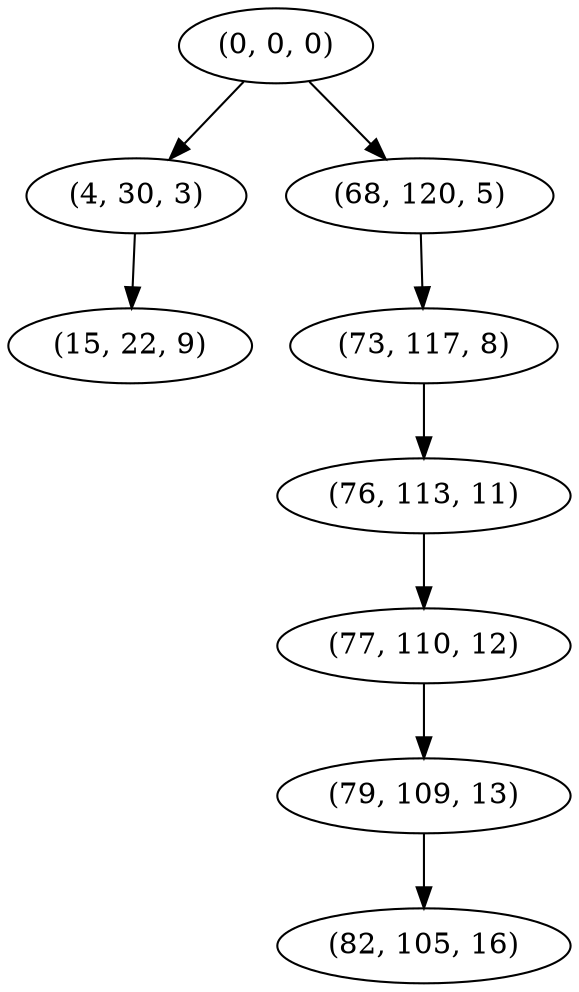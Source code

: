 digraph tree {
    "(0, 0, 0)";
    "(4, 30, 3)";
    "(15, 22, 9)";
    "(68, 120, 5)";
    "(73, 117, 8)";
    "(76, 113, 11)";
    "(77, 110, 12)";
    "(79, 109, 13)";
    "(82, 105, 16)";
    "(0, 0, 0)" -> "(4, 30, 3)";
    "(0, 0, 0)" -> "(68, 120, 5)";
    "(4, 30, 3)" -> "(15, 22, 9)";
    "(68, 120, 5)" -> "(73, 117, 8)";
    "(73, 117, 8)" -> "(76, 113, 11)";
    "(76, 113, 11)" -> "(77, 110, 12)";
    "(77, 110, 12)" -> "(79, 109, 13)";
    "(79, 109, 13)" -> "(82, 105, 16)";
}
